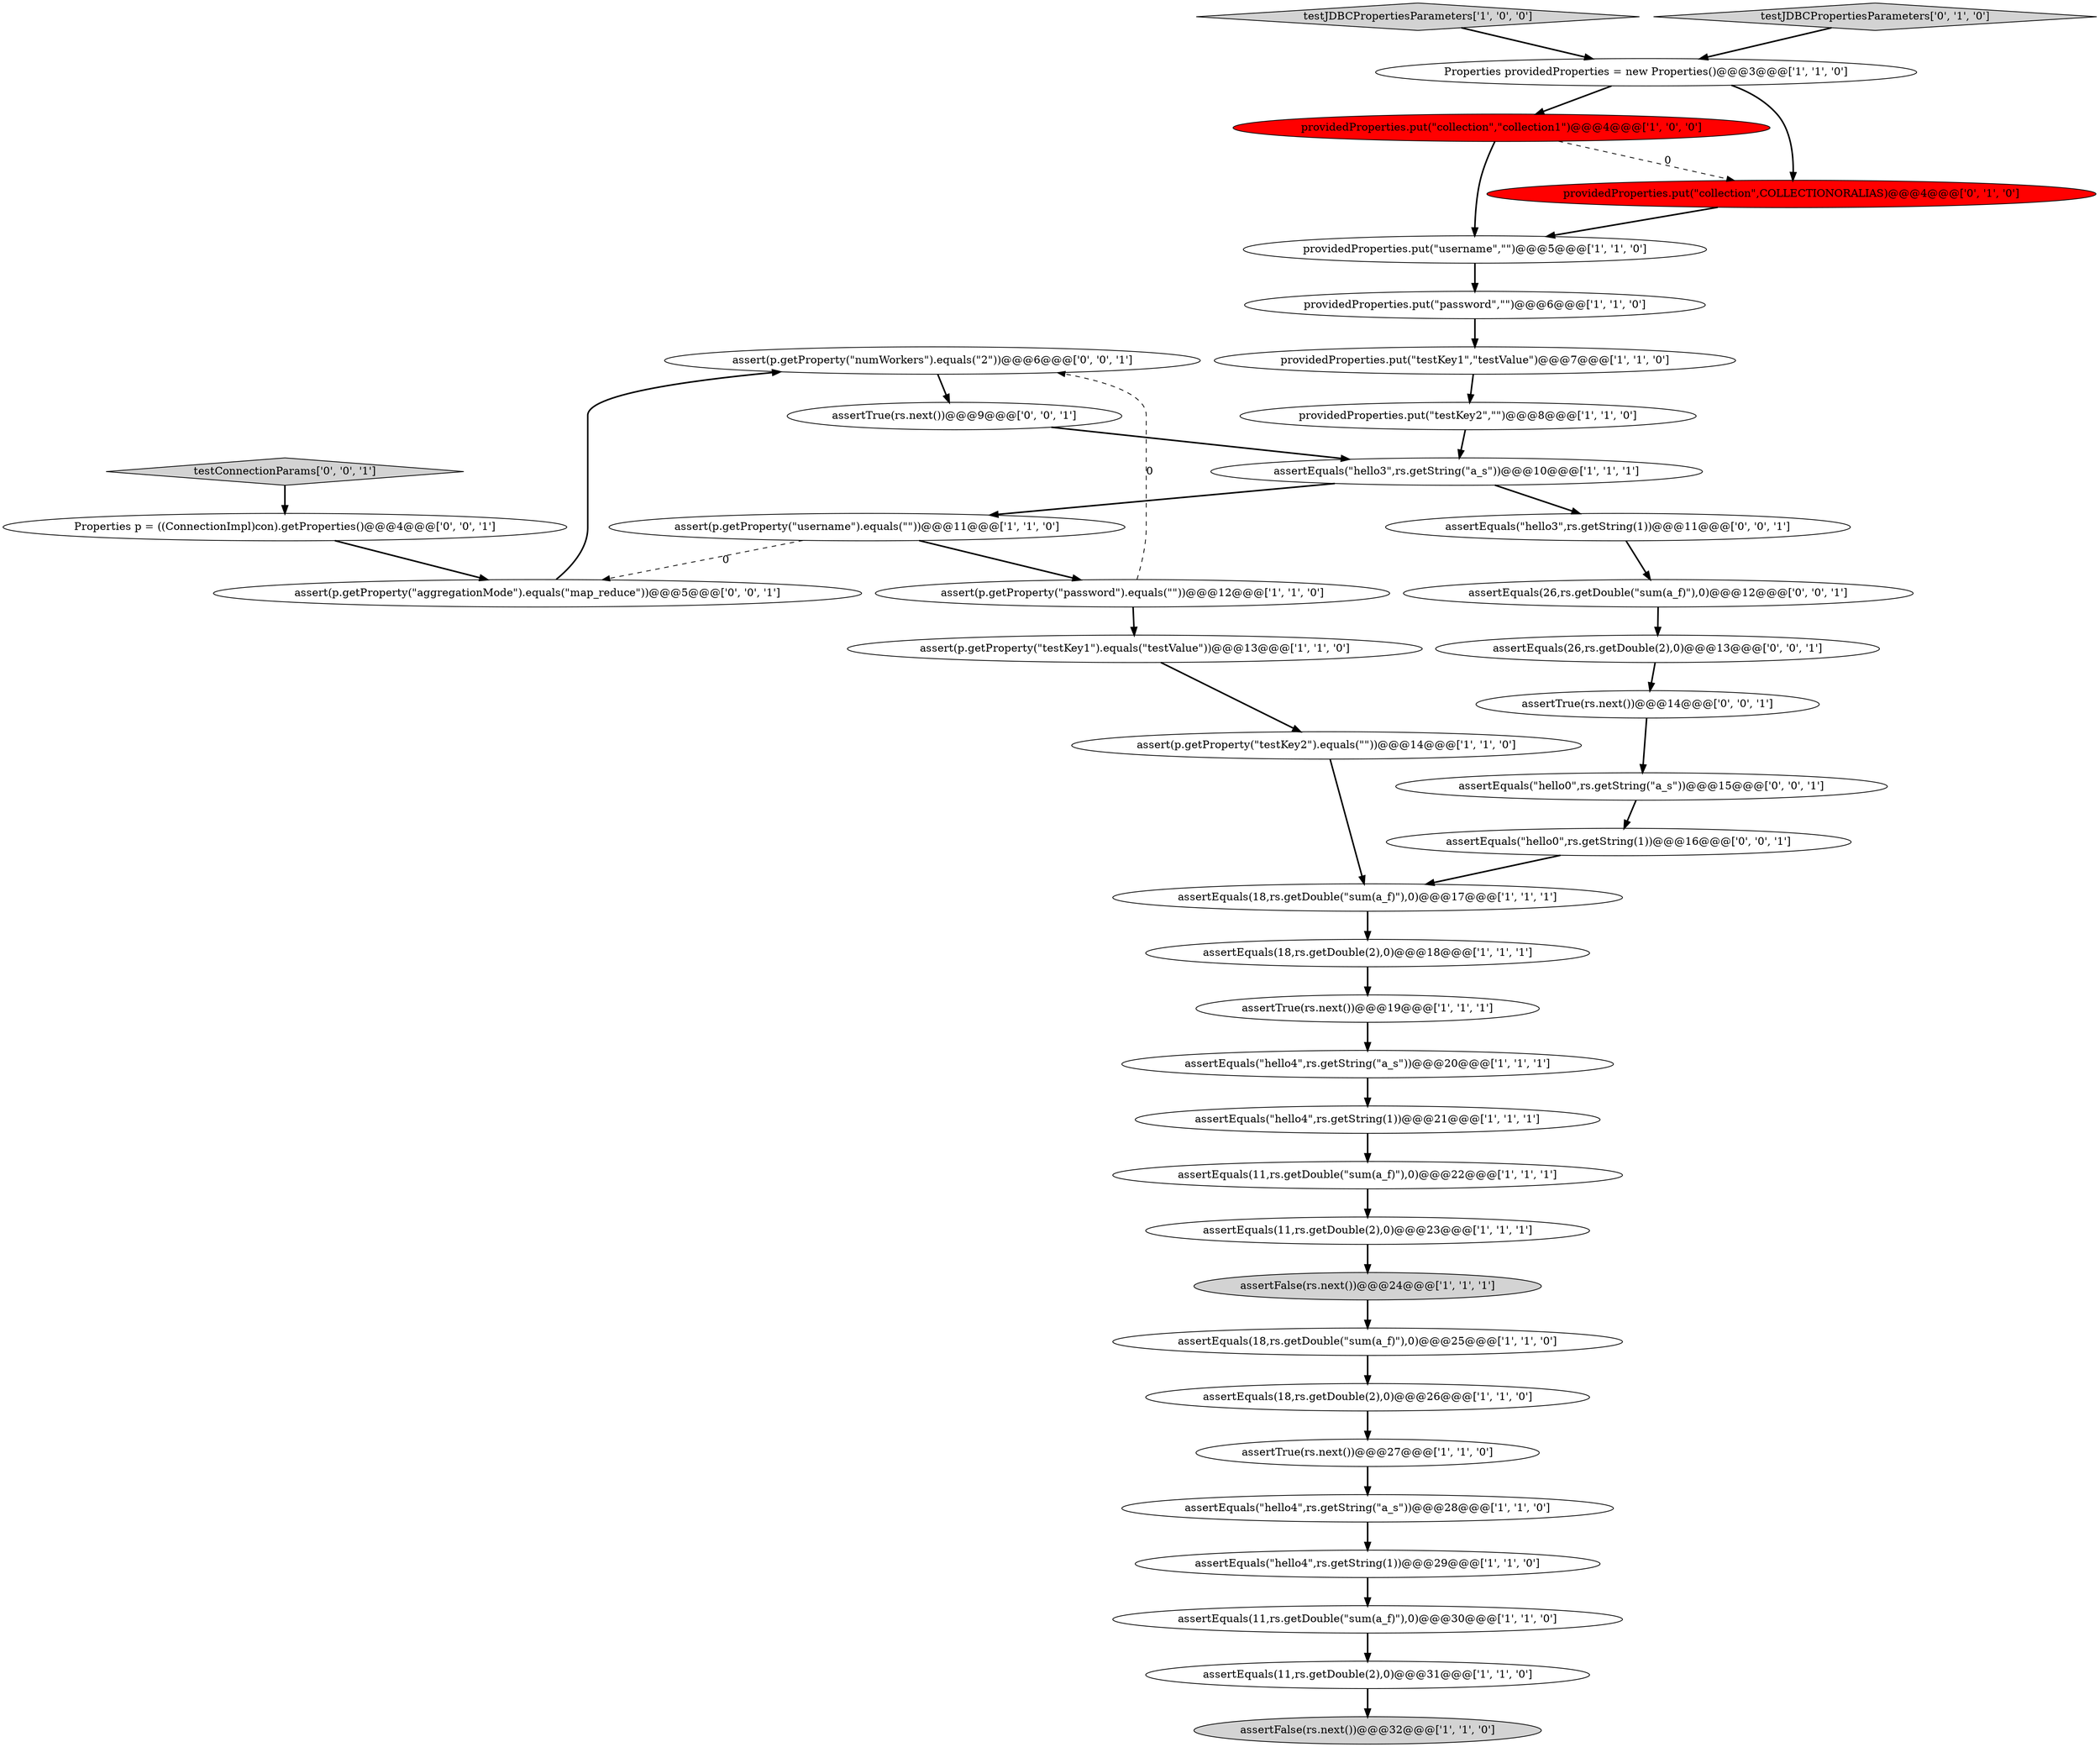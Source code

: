 digraph {
33 [style = filled, label = "assert(p.getProperty(\"numWorkers\").equals(\"2\"))@@@6@@@['0', '0', '1']", fillcolor = white, shape = ellipse image = "AAA0AAABBB3BBB"];
7 [style = filled, label = "assertEquals(\"hello4\",rs.getString(1))@@@29@@@['1', '1', '0']", fillcolor = white, shape = ellipse image = "AAA0AAABBB1BBB"];
15 [style = filled, label = "providedProperties.put(\"collection\",\"collection1\")@@@4@@@['1', '0', '0']", fillcolor = red, shape = ellipse image = "AAA1AAABBB1BBB"];
28 [style = filled, label = "providedProperties.put(\"collection\",COLLECTIONORALIAS)@@@4@@@['0', '1', '0']", fillcolor = red, shape = ellipse image = "AAA1AAABBB2BBB"];
39 [style = filled, label = "assertEquals(\"hello0\",rs.getString(\"a_s\"))@@@15@@@['0', '0', '1']", fillcolor = white, shape = ellipse image = "AAA0AAABBB3BBB"];
20 [style = filled, label = "assertEquals(18,rs.getDouble(\"sum(a_f)\"),0)@@@25@@@['1', '1', '0']", fillcolor = white, shape = ellipse image = "AAA0AAABBB1BBB"];
22 [style = filled, label = "assert(p.getProperty(\"testKey2\").equals(\"\"))@@@14@@@['1', '1', '0']", fillcolor = white, shape = ellipse image = "AAA0AAABBB1BBB"];
0 [style = filled, label = "assertTrue(rs.next())@@@19@@@['1', '1', '1']", fillcolor = white, shape = ellipse image = "AAA0AAABBB1BBB"];
19 [style = filled, label = "assertEquals(18,rs.getDouble(\"sum(a_f)\"),0)@@@17@@@['1', '1', '1']", fillcolor = white, shape = ellipse image = "AAA0AAABBB1BBB"];
8 [style = filled, label = "assertTrue(rs.next())@@@27@@@['1', '1', '0']", fillcolor = white, shape = ellipse image = "AAA0AAABBB1BBB"];
38 [style = filled, label = "assertEquals(\"hello3\",rs.getString(1))@@@11@@@['0', '0', '1']", fillcolor = white, shape = ellipse image = "AAA0AAABBB3BBB"];
14 [style = filled, label = "assertEquals(18,rs.getDouble(2),0)@@@26@@@['1', '1', '0']", fillcolor = white, shape = ellipse image = "AAA0AAABBB1BBB"];
6 [style = filled, label = "providedProperties.put(\"testKey2\",\"\")@@@8@@@['1', '1', '0']", fillcolor = white, shape = ellipse image = "AAA0AAABBB1BBB"];
18 [style = filled, label = "testJDBCPropertiesParameters['1', '0', '0']", fillcolor = lightgray, shape = diamond image = "AAA0AAABBB1BBB"];
27 [style = filled, label = "assertEquals(\"hello4\",rs.getString(\"a_s\"))@@@20@@@['1', '1', '1']", fillcolor = white, shape = ellipse image = "AAA0AAABBB1BBB"];
30 [style = filled, label = "assertEquals(\"hello0\",rs.getString(1))@@@16@@@['0', '0', '1']", fillcolor = white, shape = ellipse image = "AAA0AAABBB3BBB"];
40 [style = filled, label = "testConnectionParams['0', '0', '1']", fillcolor = lightgray, shape = diamond image = "AAA0AAABBB3BBB"];
25 [style = filled, label = "assertEquals(11,rs.getDouble(2),0)@@@31@@@['1', '1', '0']", fillcolor = white, shape = ellipse image = "AAA0AAABBB1BBB"];
31 [style = filled, label = "assertEquals(26,rs.getDouble(\"sum(a_f)\"),0)@@@12@@@['0', '0', '1']", fillcolor = white, shape = ellipse image = "AAA0AAABBB3BBB"];
3 [style = filled, label = "assertEquals(18,rs.getDouble(2),0)@@@18@@@['1', '1', '1']", fillcolor = white, shape = ellipse image = "AAA0AAABBB1BBB"];
29 [style = filled, label = "testJDBCPropertiesParameters['0', '1', '0']", fillcolor = lightgray, shape = diamond image = "AAA0AAABBB2BBB"];
2 [style = filled, label = "assertEquals(11,rs.getDouble(\"sum(a_f)\"),0)@@@22@@@['1', '1', '1']", fillcolor = white, shape = ellipse image = "AAA0AAABBB1BBB"];
13 [style = filled, label = "assertEquals(11,rs.getDouble(2),0)@@@23@@@['1', '1', '1']", fillcolor = white, shape = ellipse image = "AAA0AAABBB1BBB"];
23 [style = filled, label = "assertFalse(rs.next())@@@24@@@['1', '1', '1']", fillcolor = lightgray, shape = ellipse image = "AAA0AAABBB1BBB"];
36 [style = filled, label = "assertEquals(26,rs.getDouble(2),0)@@@13@@@['0', '0', '1']", fillcolor = white, shape = ellipse image = "AAA0AAABBB3BBB"];
12 [style = filled, label = "assert(p.getProperty(\"testKey1\").equals(\"testValue\"))@@@13@@@['1', '1', '0']", fillcolor = white, shape = ellipse image = "AAA0AAABBB1BBB"];
34 [style = filled, label = "assert(p.getProperty(\"aggregationMode\").equals(\"map_reduce\"))@@@5@@@['0', '0', '1']", fillcolor = white, shape = ellipse image = "AAA0AAABBB3BBB"];
32 [style = filled, label = "Properties p = ((ConnectionImpl)con).getProperties()@@@4@@@['0', '0', '1']", fillcolor = white, shape = ellipse image = "AAA0AAABBB3BBB"];
9 [style = filled, label = "assertEquals(\"hello3\",rs.getString(\"a_s\"))@@@10@@@['1', '1', '1']", fillcolor = white, shape = ellipse image = "AAA0AAABBB1BBB"];
37 [style = filled, label = "assertTrue(rs.next())@@@9@@@['0', '0', '1']", fillcolor = white, shape = ellipse image = "AAA0AAABBB3BBB"];
26 [style = filled, label = "providedProperties.put(\"username\",\"\")@@@5@@@['1', '1', '0']", fillcolor = white, shape = ellipse image = "AAA0AAABBB1BBB"];
11 [style = filled, label = "Properties providedProperties = new Properties()@@@3@@@['1', '1', '0']", fillcolor = white, shape = ellipse image = "AAA0AAABBB1BBB"];
21 [style = filled, label = "providedProperties.put(\"testKey1\",\"testValue\")@@@7@@@['1', '1', '0']", fillcolor = white, shape = ellipse image = "AAA0AAABBB1BBB"];
24 [style = filled, label = "assertEquals(11,rs.getDouble(\"sum(a_f)\"),0)@@@30@@@['1', '1', '0']", fillcolor = white, shape = ellipse image = "AAA0AAABBB1BBB"];
17 [style = filled, label = "assert(p.getProperty(\"username\").equals(\"\"))@@@11@@@['1', '1', '0']", fillcolor = white, shape = ellipse image = "AAA0AAABBB1BBB"];
5 [style = filled, label = "providedProperties.put(\"password\",\"\")@@@6@@@['1', '1', '0']", fillcolor = white, shape = ellipse image = "AAA0AAABBB1BBB"];
16 [style = filled, label = "assert(p.getProperty(\"password\").equals(\"\"))@@@12@@@['1', '1', '0']", fillcolor = white, shape = ellipse image = "AAA0AAABBB1BBB"];
1 [style = filled, label = "assertEquals(\"hello4\",rs.getString(\"a_s\"))@@@28@@@['1', '1', '0']", fillcolor = white, shape = ellipse image = "AAA0AAABBB1BBB"];
10 [style = filled, label = "assertFalse(rs.next())@@@32@@@['1', '1', '0']", fillcolor = lightgray, shape = ellipse image = "AAA0AAABBB1BBB"];
4 [style = filled, label = "assertEquals(\"hello4\",rs.getString(1))@@@21@@@['1', '1', '1']", fillcolor = white, shape = ellipse image = "AAA0AAABBB1BBB"];
35 [style = filled, label = "assertTrue(rs.next())@@@14@@@['0', '0', '1']", fillcolor = white, shape = ellipse image = "AAA0AAABBB3BBB"];
11->28 [style = bold, label=""];
23->20 [style = bold, label=""];
15->28 [style = dashed, label="0"];
17->34 [style = dashed, label="0"];
21->6 [style = bold, label=""];
22->19 [style = bold, label=""];
26->5 [style = bold, label=""];
0->27 [style = bold, label=""];
18->11 [style = bold, label=""];
34->33 [style = bold, label=""];
35->39 [style = bold, label=""];
31->36 [style = bold, label=""];
9->17 [style = bold, label=""];
28->26 [style = bold, label=""];
20->14 [style = bold, label=""];
4->2 [style = bold, label=""];
32->34 [style = bold, label=""];
38->31 [style = bold, label=""];
1->7 [style = bold, label=""];
3->0 [style = bold, label=""];
11->15 [style = bold, label=""];
15->26 [style = bold, label=""];
2->13 [style = bold, label=""];
37->9 [style = bold, label=""];
39->30 [style = bold, label=""];
5->21 [style = bold, label=""];
8->1 [style = bold, label=""];
30->19 [style = bold, label=""];
27->4 [style = bold, label=""];
7->24 [style = bold, label=""];
29->11 [style = bold, label=""];
24->25 [style = bold, label=""];
13->23 [style = bold, label=""];
40->32 [style = bold, label=""];
25->10 [style = bold, label=""];
14->8 [style = bold, label=""];
16->33 [style = dashed, label="0"];
6->9 [style = bold, label=""];
36->35 [style = bold, label=""];
33->37 [style = bold, label=""];
9->38 [style = bold, label=""];
16->12 [style = bold, label=""];
19->3 [style = bold, label=""];
12->22 [style = bold, label=""];
17->16 [style = bold, label=""];
}
